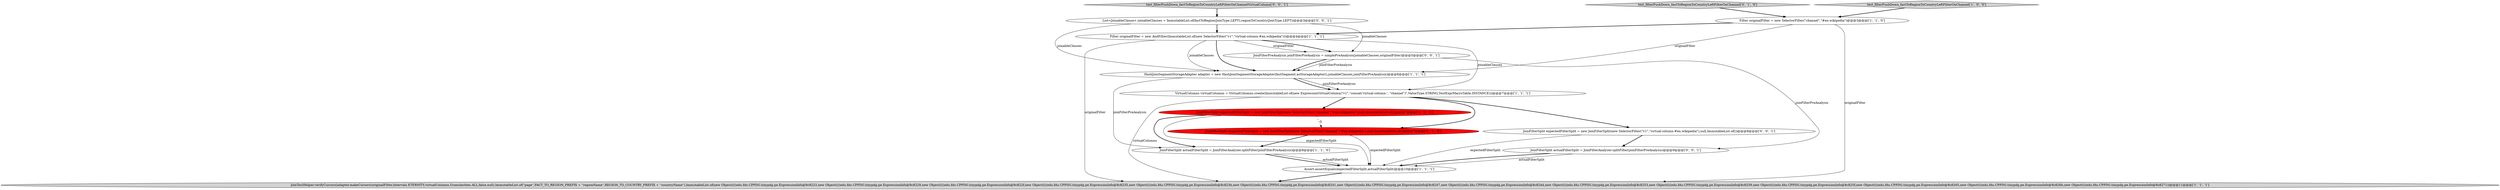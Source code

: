digraph {
2 [style = filled, label = "HashJoinSegmentStorageAdapter adapter = new HashJoinSegmentStorageAdapter(factSegment.asStorageAdapter(),joinableClauses,joinFilterPreAnalysis)@@@6@@@['1', '1', '1']", fillcolor = white, shape = ellipse image = "AAA0AAABBB1BBB"];
13 [style = filled, label = "JoinFilterPreAnalysis joinFilterPreAnalysis = simplePreAnalysis(joinableClauses,originalFilter)@@@5@@@['0', '0', '1']", fillcolor = white, shape = ellipse image = "AAA0AAABBB3BBB"];
0 [style = filled, label = "VirtualColumns virtualColumns = VirtualColumns.create(ImmutableList.of(new ExpressionVirtualColumn(\"v1\",\"concat('virtual-column-', \"channel\")\",ValueType.STRING,TestExprMacroTable.INSTANCE)))@@@7@@@['1', '1', '1']", fillcolor = white, shape = ellipse image = "AAA0AAABBB1BBB"];
3 [style = filled, label = "Assert.assertEquals(expectedFilterSplit,actualFilterSplit)@@@10@@@['1', '1', '1']", fillcolor = white, shape = ellipse image = "AAA0AAABBB1BBB"];
6 [style = filled, label = "JoinFilterSplit expectedFilterSplit = new JoinFilterSplit(new SelectorFilter(\"channel\",\"#en.wikipedia\"),null,ImmutableList.of())@@@7@@@['1', '0', '0']", fillcolor = red, shape = ellipse image = "AAA1AAABBB1BBB"];
7 [style = filled, label = "Filter originalFilter = new AndFilter(ImmutableList.of(new SelectorFilter(\"v1\",\"virtual-column-#en.wikipedia\")))@@@4@@@['1', '1', '1']", fillcolor = white, shape = ellipse image = "AAA0AAABBB1BBB"];
10 [style = filled, label = "test_filterPushDown_factToRegionToCountryLeftFilterOnChannel['0', '1', '0']", fillcolor = lightgray, shape = diamond image = "AAA0AAABBB2BBB"];
12 [style = filled, label = "test_filterPushDown_factToRegionToCountryLeftFilterOnChannelVirtualColumn['0', '0', '1']", fillcolor = lightgray, shape = diamond image = "AAA0AAABBB3BBB"];
9 [style = filled, label = "JoinFilterSplit expectedFilterSplit = new JoinFilterSplit(new SelectorFilter(\"channel\",\"#en.wikipedia\"),null,ImmutableSet.of())@@@7@@@['0', '1', '0']", fillcolor = red, shape = ellipse image = "AAA1AAABBB2BBB"];
14 [style = filled, label = "JoinFilterSplit expectedFilterSplit = new JoinFilterSplit(new SelectorFilter(\"v1\",\"virtual-column-#en.wikipedia\"),null,ImmutableList.of())@@@8@@@['0', '0', '1']", fillcolor = white, shape = ellipse image = "AAA0AAABBB3BBB"];
15 [style = filled, label = "List<JoinableClause> joinableClauses = ImmutableList.of(factToRegion(JoinType.LEFT),regionToCountry(JoinType.LEFT))@@@3@@@['0', '0', '1']", fillcolor = white, shape = ellipse image = "AAA0AAABBB3BBB"];
11 [style = filled, label = "JoinFilterSplit actualFilterSplit = JoinFilterAnalyzer.splitFilter(joinFilterPreAnalysis)@@@9@@@['0', '0', '1']", fillcolor = white, shape = ellipse image = "AAA0AAABBB3BBB"];
5 [style = filled, label = "test_filterPushDown_factToRegionToCountryLeftFilterOnChannel['1', '0', '0']", fillcolor = lightgray, shape = diamond image = "AAA0AAABBB1BBB"];
4 [style = filled, label = "JoinTestHelper.verifyCursors(adapter.makeCursors(originalFilter,Intervals.ETERNITY,virtualColumns,Granularities.ALL,false,null),ImmutableList.of(\"page\",FACT_TO_REGION_PREFIX + \"regionName\",REGION_TO_COUNTRY_PREFIX + \"countryName\"),ImmutableList.of(new Object((((edu.fdu.CPPDG.tinypdg.pe.ExpressionInfo@8c8223,new Object((((edu.fdu.CPPDG.tinypdg.pe.ExpressionInfo@8c8229,new Object((((edu.fdu.CPPDG.tinypdg.pe.ExpressionInfo@8c822f,new Object((((edu.fdu.CPPDG.tinypdg.pe.ExpressionInfo@8c8235,new Object((((edu.fdu.CPPDG.tinypdg.pe.ExpressionInfo@8c823b,new Object((((edu.fdu.CPPDG.tinypdg.pe.ExpressionInfo@8c8241,new Object((((edu.fdu.CPPDG.tinypdg.pe.ExpressionInfo@8c8247,new Object((((edu.fdu.CPPDG.tinypdg.pe.ExpressionInfo@8c824d,new Object((((edu.fdu.CPPDG.tinypdg.pe.ExpressionInfo@8c8253,new Object((((edu.fdu.CPPDG.tinypdg.pe.ExpressionInfo@8c8259,new Object((((edu.fdu.CPPDG.tinypdg.pe.ExpressionInfo@8c825f,new Object((((edu.fdu.CPPDG.tinypdg.pe.ExpressionInfo@8c8265,new Object((((edu.fdu.CPPDG.tinypdg.pe.ExpressionInfo@8c826b,new Object((((edu.fdu.CPPDG.tinypdg.pe.ExpressionInfo@8c8271))@@@11@@@['1', '1', '1']", fillcolor = lightgray, shape = ellipse image = "AAA0AAABBB1BBB"];
1 [style = filled, label = "JoinFilterSplit actualFilterSplit = JoinFilterAnalyzer.splitFilter(joinFilterPreAnalysis)@@@8@@@['1', '1', '0']", fillcolor = white, shape = ellipse image = "AAA0AAABBB1BBB"];
8 [style = filled, label = "Filter originalFilter = new SelectorFilter(\"channel\",\"#en.wikipedia\")@@@3@@@['1', '1', '0']", fillcolor = white, shape = ellipse image = "AAA0AAABBB1BBB"];
7->13 [style = bold, label=""];
7->2 [style = solid, label="joinableClauses"];
5->8 [style = bold, label=""];
0->9 [style = bold, label=""];
8->4 [style = solid, label="originalFilter"];
15->7 [style = bold, label=""];
0->6 [style = bold, label=""];
7->0 [style = solid, label="joinableClauses"];
14->3 [style = solid, label="expectedFilterSplit"];
6->9 [style = dashed, label="0"];
12->15 [style = bold, label=""];
1->3 [style = bold, label=""];
7->13 [style = solid, label="originalFilter"];
6->3 [style = solid, label="expectedFilterSplit"];
1->3 [style = solid, label="actualFilterSplit"];
2->1 [style = solid, label="joinFilterPreAnalysis"];
2->0 [style = solid, label="joinFilterPreAnalysis"];
11->3 [style = solid, label="actualFilterSplit"];
3->4 [style = bold, label=""];
8->7 [style = bold, label=""];
15->13 [style = solid, label="joinableClauses"];
6->1 [style = bold, label=""];
0->14 [style = bold, label=""];
2->0 [style = bold, label=""];
10->8 [style = bold, label=""];
7->4 [style = solid, label="originalFilter"];
11->3 [style = bold, label=""];
7->2 [style = bold, label=""];
0->4 [style = solid, label="virtualColumns"];
13->11 [style = solid, label="joinFilterPreAnalysis"];
9->1 [style = bold, label=""];
13->2 [style = solid, label="joinFilterPreAnalysis"];
14->11 [style = bold, label=""];
9->3 [style = solid, label="expectedFilterSplit"];
8->2 [style = solid, label="originalFilter"];
13->2 [style = bold, label=""];
15->2 [style = solid, label="joinableClauses"];
}
